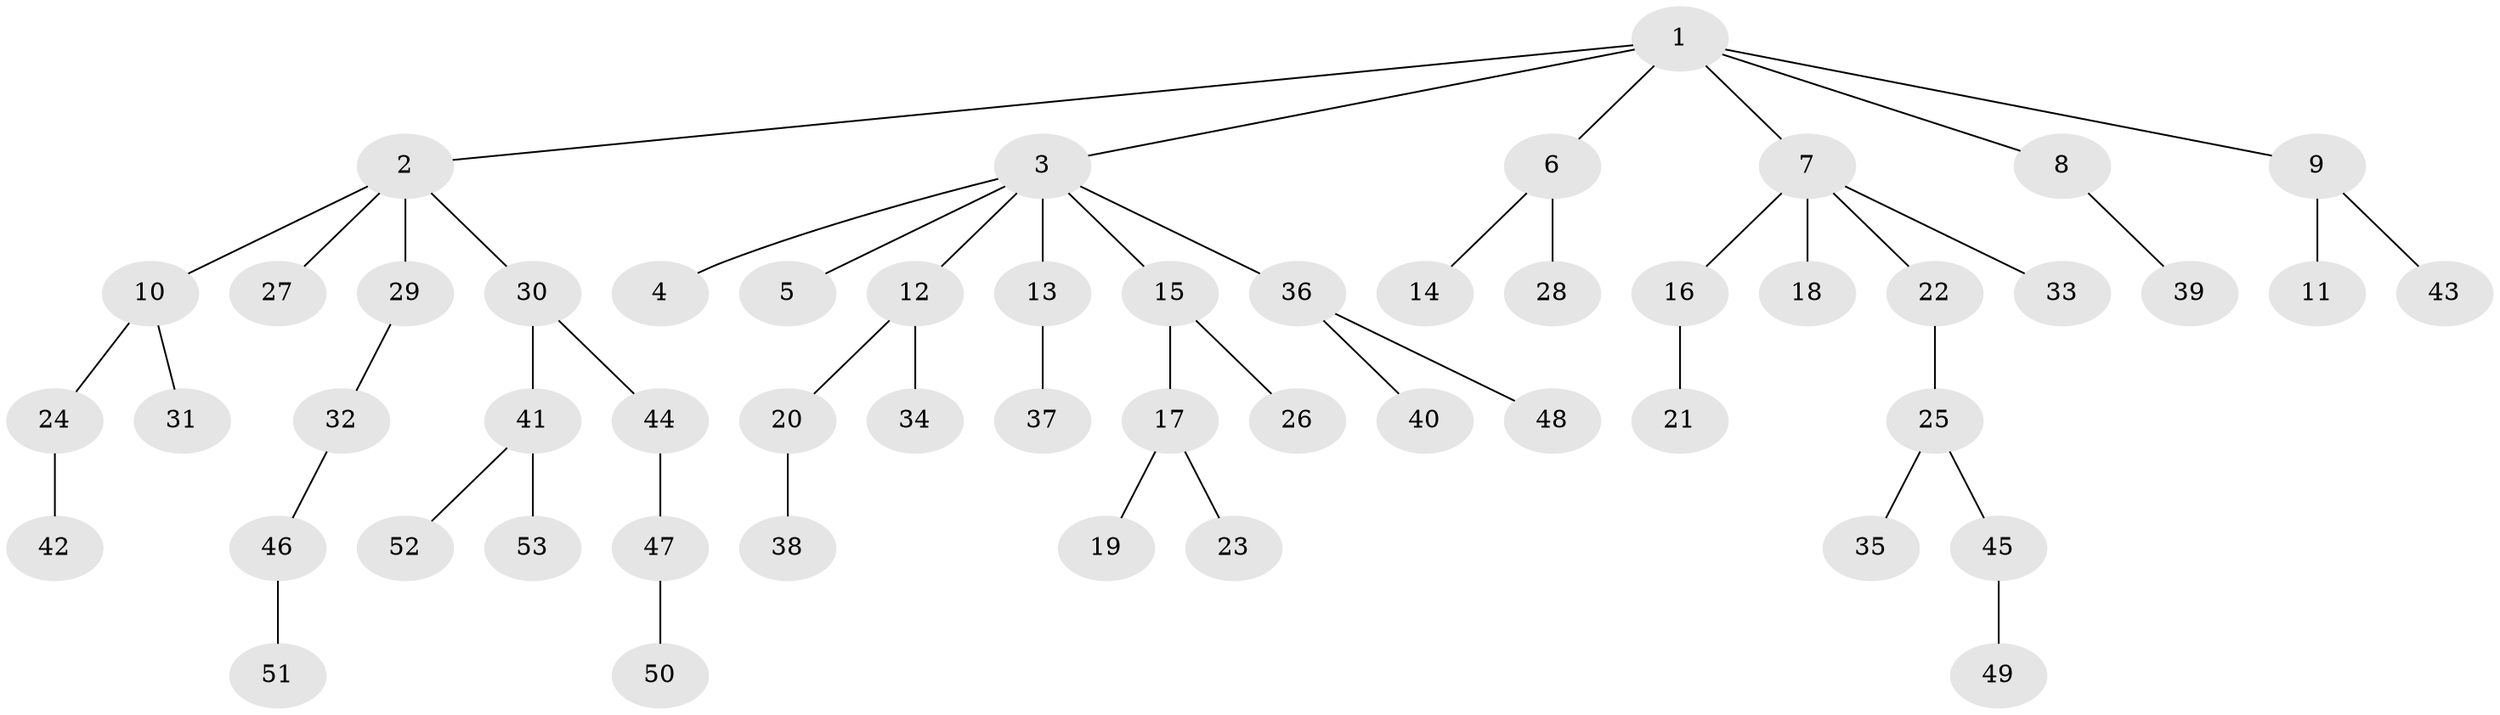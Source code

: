 // Generated by graph-tools (version 1.1) at 2025/50/03/09/25 03:50:18]
// undirected, 53 vertices, 52 edges
graph export_dot {
graph [start="1"]
  node [color=gray90,style=filled];
  1;
  2;
  3;
  4;
  5;
  6;
  7;
  8;
  9;
  10;
  11;
  12;
  13;
  14;
  15;
  16;
  17;
  18;
  19;
  20;
  21;
  22;
  23;
  24;
  25;
  26;
  27;
  28;
  29;
  30;
  31;
  32;
  33;
  34;
  35;
  36;
  37;
  38;
  39;
  40;
  41;
  42;
  43;
  44;
  45;
  46;
  47;
  48;
  49;
  50;
  51;
  52;
  53;
  1 -- 2;
  1 -- 3;
  1 -- 6;
  1 -- 7;
  1 -- 8;
  1 -- 9;
  2 -- 10;
  2 -- 27;
  2 -- 29;
  2 -- 30;
  3 -- 4;
  3 -- 5;
  3 -- 12;
  3 -- 13;
  3 -- 15;
  3 -- 36;
  6 -- 14;
  6 -- 28;
  7 -- 16;
  7 -- 18;
  7 -- 22;
  7 -- 33;
  8 -- 39;
  9 -- 11;
  9 -- 43;
  10 -- 24;
  10 -- 31;
  12 -- 20;
  12 -- 34;
  13 -- 37;
  15 -- 17;
  15 -- 26;
  16 -- 21;
  17 -- 19;
  17 -- 23;
  20 -- 38;
  22 -- 25;
  24 -- 42;
  25 -- 35;
  25 -- 45;
  29 -- 32;
  30 -- 41;
  30 -- 44;
  32 -- 46;
  36 -- 40;
  36 -- 48;
  41 -- 52;
  41 -- 53;
  44 -- 47;
  45 -- 49;
  46 -- 51;
  47 -- 50;
}
